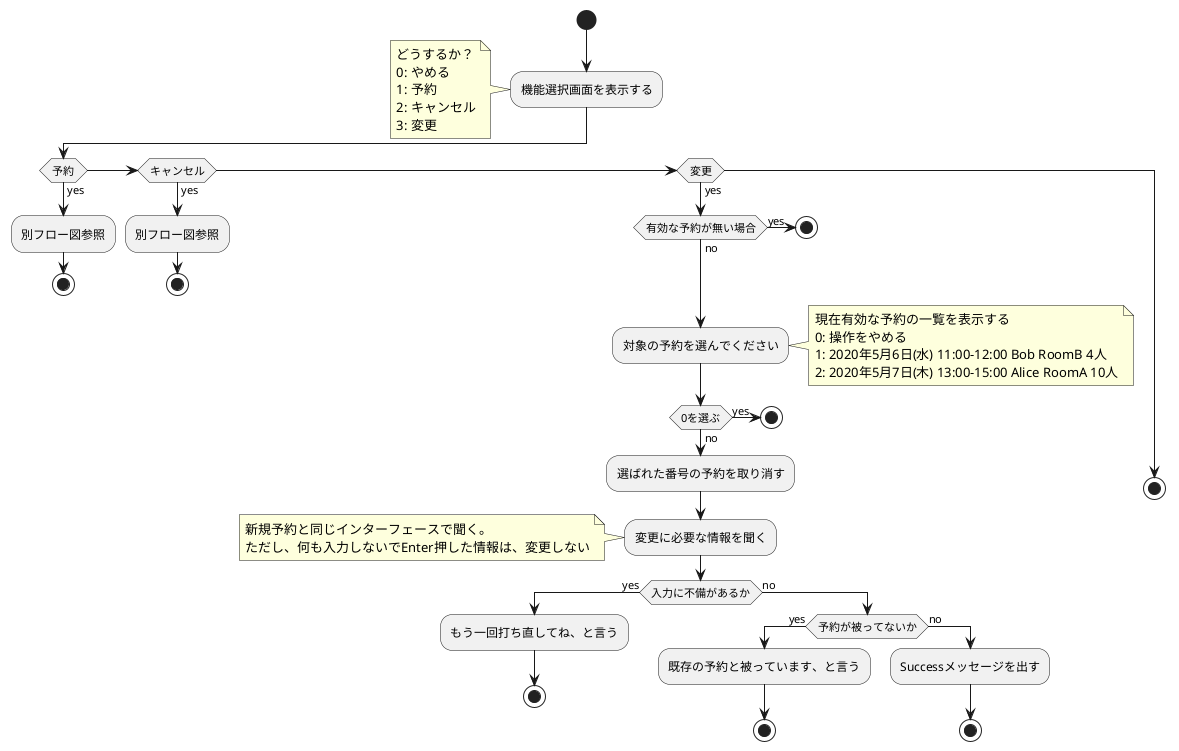 @startuml

title アプリフロー図: 予約内容を変更する

@startuml
start
:機能選択画面を表示する;
note left
どうするか？
0: やめる
1: 予約
2: キャンセル
3: 変更
end note

if (予約) then (yes)
    :別フロー図参照;
    stop
elseif (キャンセル) then (yes)
  :別フロー図参照;
  stop
elseif (変更) then (yes)
  if (有効な予約が無い場合) then (yes)
    stop
  else (no)
  endif
  :対象の予約を選んでください;
  note right
  現在有効な予約の一覧を表示する
  0: 操作をやめる
  1: 2020年5月6日(水) 11:00-12:00 Bob RoomB 4人
  2: 2020年5月7日(木) 13:00-15:00 Alice RoomA 10人
  end note
  if (0を選ぶ) then (yes)
    stop
  else (no)
    :選ばれた番号の予約を取り消す;
    :変更に必要な情報を聞く;
    note left
    新規予約と同じインターフェースで聞く。
    ただし、何も入力しないでEnter押した情報は、変更しない
    end note
    if (入力に不備があるか) then (yes)
      :もう一回打ち直してね、と言う;
      stop
    else (no)
      if (予約が被ってないか) then (yes)
          :既存の予約と被っています、と言う;
          stop
      else (no)
          :Successメッセージを出す;
          stop
      endif
    endif
  endif
  else
  stop
endif
@enduml

